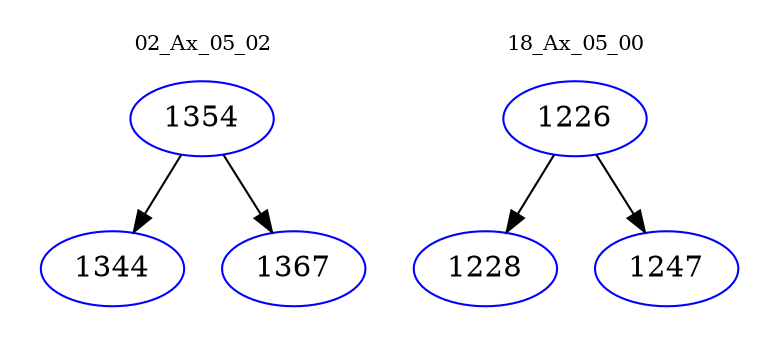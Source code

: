 digraph{
subgraph cluster_0 {
color = white
label = "02_Ax_05_02";
fontsize=10;
T0_1354 [label="1354", color="blue"]
T0_1354 -> T0_1344 [color="black"]
T0_1344 [label="1344", color="blue"]
T0_1354 -> T0_1367 [color="black"]
T0_1367 [label="1367", color="blue"]
}
subgraph cluster_1 {
color = white
label = "18_Ax_05_00";
fontsize=10;
T1_1226 [label="1226", color="blue"]
T1_1226 -> T1_1228 [color="black"]
T1_1228 [label="1228", color="blue"]
T1_1226 -> T1_1247 [color="black"]
T1_1247 [label="1247", color="blue"]
}
}
